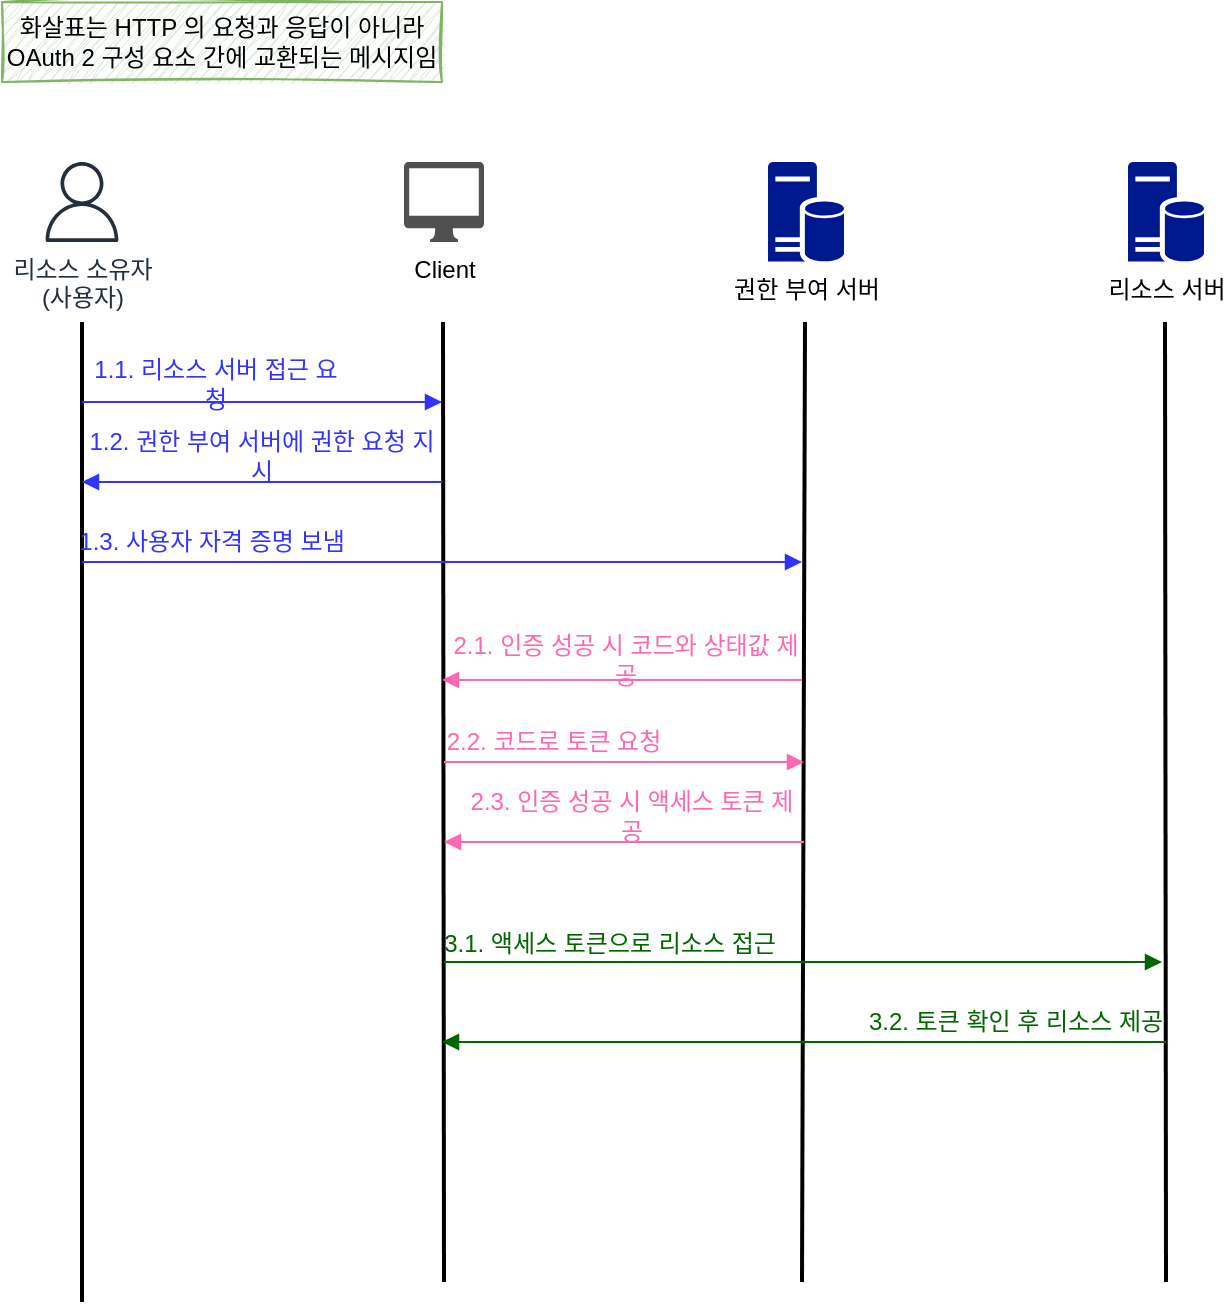 <mxfile version="23.1.5" type="device">
  <diagram name="페이지-1" id="n3gTiTamY6mhoi9TkpCk">
    <mxGraphModel dx="1114" dy="894" grid="1" gridSize="10" guides="1" tooltips="1" connect="1" arrows="1" fold="1" page="1" pageScale="1" pageWidth="827" pageHeight="1169" math="0" shadow="0">
      <root>
        <mxCell id="0" />
        <mxCell id="1" parent="0" />
        <mxCell id="fYI57moyB02Lkjb3-bM4-5" value="리소스 소유자&lt;br&gt;(사용자)" style="sketch=0;outlineConnect=0;fontColor=#232F3E;gradientColor=none;fillColor=#232F3D;strokeColor=none;dashed=0;verticalLabelPosition=bottom;verticalAlign=top;align=center;html=1;fontSize=12;fontStyle=0;aspect=fixed;pointerEvents=1;shape=mxgraph.aws4.user;" parent="1" vertex="1">
          <mxGeometry x="90" y="90" width="40" height="40" as="geometry" />
        </mxCell>
        <mxCell id="fYI57moyB02Lkjb3-bM4-6" value="Client" style="sketch=0;pointerEvents=1;shadow=0;dashed=0;html=1;strokeColor=none;fillColor=#505050;labelPosition=center;verticalLabelPosition=bottom;verticalAlign=top;outlineConnect=0;align=center;shape=mxgraph.office.devices.mac_client;" parent="1" vertex="1">
          <mxGeometry x="271" y="90" width="40" height="40" as="geometry" />
        </mxCell>
        <mxCell id="fYI57moyB02Lkjb3-bM4-7" value="권한 부여 서버" style="sketch=0;aspect=fixed;pointerEvents=1;shadow=0;dashed=0;html=1;strokeColor=none;labelPosition=center;verticalLabelPosition=bottom;verticalAlign=top;align=center;fillColor=#00188D;shape=mxgraph.mscae.enterprise.database_server" parent="1" vertex="1">
          <mxGeometry x="453" y="90" width="38" height="50" as="geometry" />
        </mxCell>
        <mxCell id="fYI57moyB02Lkjb3-bM4-8" value="리소스 서버" style="sketch=0;aspect=fixed;pointerEvents=1;shadow=0;dashed=0;html=1;strokeColor=none;labelPosition=center;verticalLabelPosition=bottom;verticalAlign=top;align=center;fillColor=#00188D;shape=mxgraph.mscae.enterprise.database_server" parent="1" vertex="1">
          <mxGeometry x="633" y="90" width="38" height="50" as="geometry" />
        </mxCell>
        <mxCell id="fYI57moyB02Lkjb3-bM4-11" value="" style="endArrow=none;html=1;rounded=0;strokeWidth=2;" parent="1" edge="1">
          <mxGeometry width="50" height="50" relative="1" as="geometry">
            <mxPoint x="110" y="660" as="sourcePoint" />
            <mxPoint x="110" y="170" as="targetPoint" />
          </mxGeometry>
        </mxCell>
        <mxCell id="fYI57moyB02Lkjb3-bM4-13" value="" style="endArrow=none;html=1;rounded=0;strokeWidth=2;" parent="1" edge="1">
          <mxGeometry width="50" height="50" relative="1" as="geometry">
            <mxPoint x="291" y="650" as="sourcePoint" />
            <mxPoint x="290.5" y="170" as="targetPoint" />
          </mxGeometry>
        </mxCell>
        <mxCell id="fYI57moyB02Lkjb3-bM4-14" value="" style="endArrow=none;html=1;rounded=0;strokeWidth=2;" parent="1" edge="1">
          <mxGeometry width="50" height="50" relative="1" as="geometry">
            <mxPoint x="470" y="650" as="sourcePoint" />
            <mxPoint x="471.5" y="170" as="targetPoint" />
          </mxGeometry>
        </mxCell>
        <mxCell id="fYI57moyB02Lkjb3-bM4-15" value="" style="endArrow=none;html=1;rounded=0;strokeWidth=2;" parent="1" edge="1">
          <mxGeometry width="50" height="50" relative="1" as="geometry">
            <mxPoint x="652" y="650" as="sourcePoint" />
            <mxPoint x="651.5" y="170" as="targetPoint" />
          </mxGeometry>
        </mxCell>
        <mxCell id="fYI57moyB02Lkjb3-bM4-17" value="화살표는 HTTP 의 요청과 응답이 아니라 OAuth 2 구성 요소 간에 교환되는 메시지임" style="text;html=1;align=center;verticalAlign=middle;whiteSpace=wrap;rounded=0;fillColor=#d5e8d4;strokeColor=#82b366;sketch=1;curveFitting=1;jiggle=2;" parent="1" vertex="1">
          <mxGeometry x="70" y="10" width="220" height="40" as="geometry" />
        </mxCell>
        <mxCell id="fYI57moyB02Lkjb3-bM4-18" value="" style="endArrow=block;html=1;rounded=0;endFill=1;fontColor=#3333FF;strokeColor=#3333FF;" parent="1" edge="1">
          <mxGeometry width="50" height="50" relative="1" as="geometry">
            <mxPoint x="110" y="210" as="sourcePoint" />
            <mxPoint x="290" y="210" as="targetPoint" />
          </mxGeometry>
        </mxCell>
        <mxCell id="fYI57moyB02Lkjb3-bM4-19" value="" style="endArrow=block;html=1;rounded=0;endFill=1;fontColor=#FF66B3;strokeColor=#FF66B3;" parent="1" edge="1">
          <mxGeometry width="50" height="50" relative="1" as="geometry">
            <mxPoint x="291" y="390" as="sourcePoint" />
            <mxPoint x="471" y="390" as="targetPoint" />
          </mxGeometry>
        </mxCell>
        <mxCell id="fYI57moyB02Lkjb3-bM4-20" value="" style="endArrow=block;html=1;rounded=0;endFill=1;fontColor=#006600;strokeColor=#006600;" parent="1" edge="1">
          <mxGeometry width="50" height="50" relative="1" as="geometry">
            <mxPoint x="291" y="490" as="sourcePoint" />
            <mxPoint x="650" y="490" as="targetPoint" />
          </mxGeometry>
        </mxCell>
        <mxCell id="fYI57moyB02Lkjb3-bM4-21" value="" style="endArrow=block;html=1;rounded=0;endFill=1;fontColor=#3333FF;strokeColor=#3333FF;" parent="1" edge="1">
          <mxGeometry width="50" height="50" relative="1" as="geometry">
            <mxPoint x="290" y="250" as="sourcePoint" />
            <mxPoint x="110" y="250" as="targetPoint" />
          </mxGeometry>
        </mxCell>
        <mxCell id="fYI57moyB02Lkjb3-bM4-22" value="" style="endArrow=block;html=1;rounded=0;endFill=1;fontColor=#FF66B3;strokeColor=#FF66B3;" parent="1" edge="1">
          <mxGeometry width="50" height="50" relative="1" as="geometry">
            <mxPoint x="470" y="349" as="sourcePoint" />
            <mxPoint x="290" y="349" as="targetPoint" />
          </mxGeometry>
        </mxCell>
        <mxCell id="fYI57moyB02Lkjb3-bM4-23" value="" style="endArrow=block;html=1;rounded=0;endFill=1;fontStyle=0;fontColor=#006600;strokeColor=#006600;" parent="1" edge="1">
          <mxGeometry width="50" height="50" relative="1" as="geometry">
            <mxPoint x="652" y="530" as="sourcePoint" />
            <mxPoint x="290" y="530" as="targetPoint" />
          </mxGeometry>
        </mxCell>
        <mxCell id="fYI57moyB02Lkjb3-bM4-25" value="" style="endArrow=block;html=1;rounded=0;endFill=1;fontColor=#FF66B3;strokeColor=#FF66B3;" parent="1" edge="1">
          <mxGeometry width="50" height="50" relative="1" as="geometry">
            <mxPoint x="471" y="430" as="sourcePoint" />
            <mxPoint x="291" y="430" as="targetPoint" />
          </mxGeometry>
        </mxCell>
        <mxCell id="fYI57moyB02Lkjb3-bM4-26" value="" style="endArrow=block;html=1;rounded=0;endFill=1;fontColor=#3333FF;strokeColor=#3333FF;" parent="1" edge="1">
          <mxGeometry width="50" height="50" relative="1" as="geometry">
            <mxPoint x="110" y="290" as="sourcePoint" />
            <mxPoint x="470" y="290" as="targetPoint" />
          </mxGeometry>
        </mxCell>
        <mxCell id="fYI57moyB02Lkjb3-bM4-31" value="1.1. 리소스 서버 접근 요청" style="text;html=1;align=center;verticalAlign=middle;whiteSpace=wrap;rounded=0;fontColor=#3333FF;" parent="1" vertex="1">
          <mxGeometry x="112" y="191" width="130" height="20" as="geometry" />
        </mxCell>
        <mxCell id="fYI57moyB02Lkjb3-bM4-32" value="1.2. 권한 부여 서버에 권한 요청 지시" style="text;html=1;align=center;verticalAlign=middle;whiteSpace=wrap;rounded=0;fontColor=#3333FF;" parent="1" vertex="1">
          <mxGeometry x="110" y="227" width="180" height="20" as="geometry" />
        </mxCell>
        <mxCell id="fYI57moyB02Lkjb3-bM4-33" value="1.3. 사용자 자격 증명 보냄" style="text;html=1;align=center;verticalAlign=middle;whiteSpace=wrap;rounded=0;fontColor=#3333FF;" parent="1" vertex="1">
          <mxGeometry x="85" y="270" width="180" height="20" as="geometry" />
        </mxCell>
        <mxCell id="fYI57moyB02Lkjb3-bM4-34" value="2.1. 인증 성공 시 코드와 상태값 제공" style="text;html=1;align=center;verticalAlign=middle;whiteSpace=wrap;rounded=0;fontColor=#FF66B3;" parent="1" vertex="1">
          <mxGeometry x="292" y="328" width="180" height="21" as="geometry" />
        </mxCell>
        <mxCell id="fYI57moyB02Lkjb3-bM4-35" value="2.2. 코드로 토큰 요청" style="text;html=1;align=center;verticalAlign=middle;whiteSpace=wrap;rounded=0;fontColor=#FF66B3;" parent="1" vertex="1">
          <mxGeometry x="262" y="370" width="168" height="20" as="geometry" />
        </mxCell>
        <mxCell id="fYI57moyB02Lkjb3-bM4-36" value="2.3. 인증 성공 시 액세스 토큰 제공" style="text;html=1;align=center;verticalAlign=middle;whiteSpace=wrap;rounded=0;fontColor=#FF66B3;" parent="1" vertex="1">
          <mxGeometry x="301" y="407" width="168" height="20" as="geometry" />
        </mxCell>
        <mxCell id="fYI57moyB02Lkjb3-bM4-37" value="3.1. 액세스 토큰으로 리소스 접근" style="text;html=1;align=center;verticalAlign=middle;whiteSpace=wrap;rounded=0;fontColor=#006600;" parent="1" vertex="1">
          <mxGeometry x="290" y="471" width="168" height="20" as="geometry" />
        </mxCell>
        <mxCell id="fYI57moyB02Lkjb3-bM4-38" value="3.2. 토큰 확인 후 리소스 제공" style="text;html=1;align=center;verticalAlign=middle;whiteSpace=wrap;rounded=0;fontColor=#006600;" parent="1" vertex="1">
          <mxGeometry x="493" y="510" width="168" height="20" as="geometry" />
        </mxCell>
      </root>
    </mxGraphModel>
  </diagram>
</mxfile>
